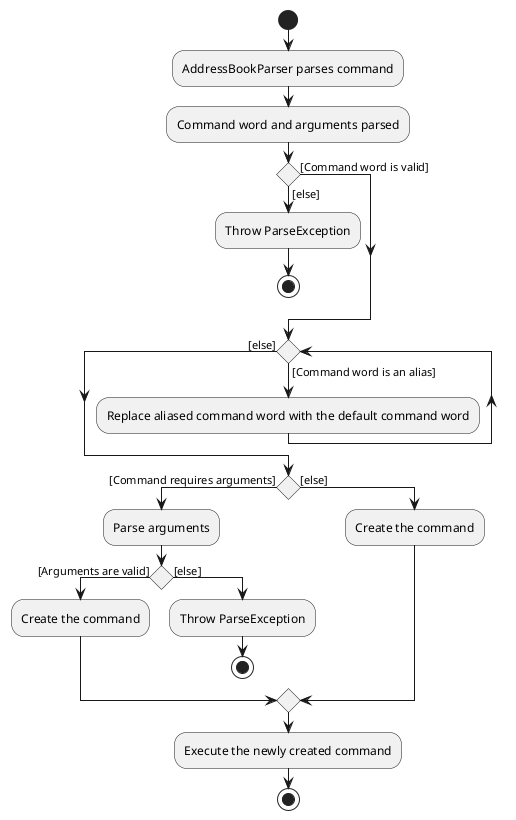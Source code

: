 @startuml
start
:AddressBookParser parses command;

:Command word and arguments parsed;

if () then ([Command word is valid])
else ([else])
    :Throw ParseException;
    stop
endif

while () is ([Command word is an alias])
    :Replace aliased command word with the default command word;
endwhile ([else])

if () then ([Command requires arguments])
    :Parse arguments;
    if () then ([Arguments are valid])
        :Create the command;
    else ([else])
        :Throw ParseException;
        stop
    endif
else ([else])
    :Create the command;
endif

:Execute the newly created command;

stop
@enduml
